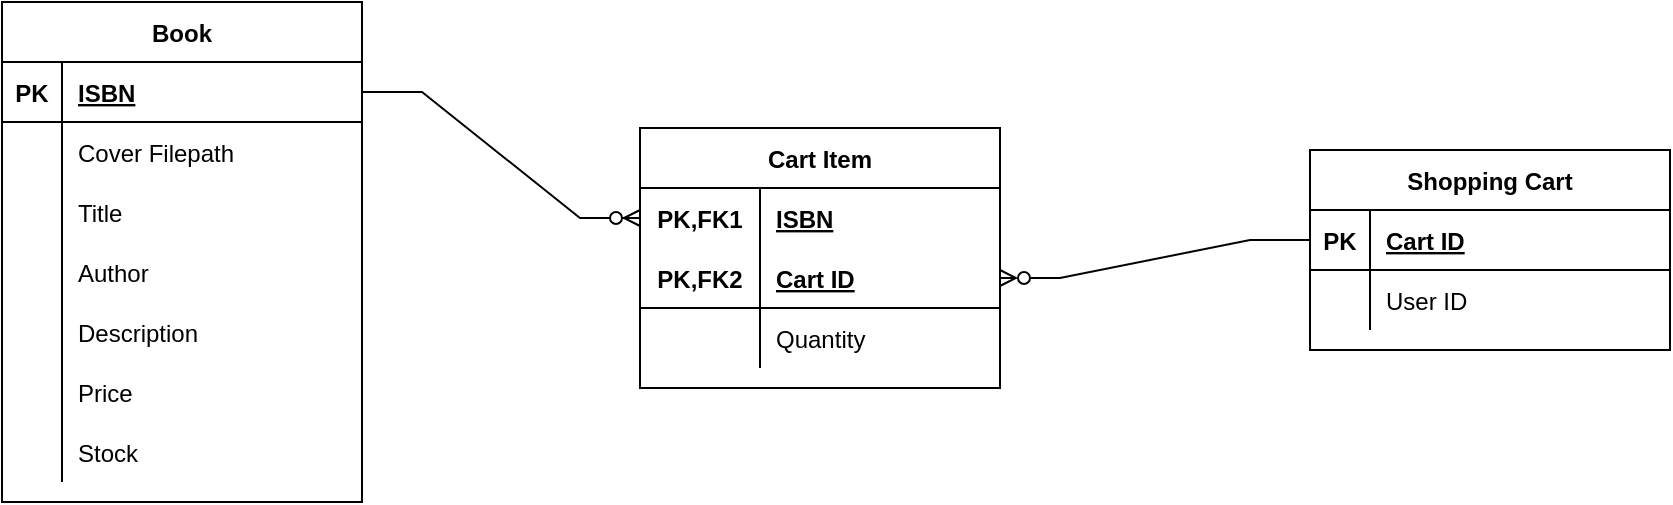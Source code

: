 <mxfile version="15.8.2" type="device" pages="2"><diagram name="spring-book" id="e56a1550-8fbb-45ad-956c-1786394a9013"><mxGraphModel dx="780" dy="1150" grid="0" gridSize="10" guides="1" tooltips="1" connect="1" arrows="1" fold="1" page="1" pageScale="1" pageWidth="1600" pageHeight="900" background="none" math="0" shadow="0"><root><mxCell id="0"/><mxCell id="1" parent="0"/><mxCell id="o6pCZXHISQ4sB0_z7VFF-1" value="Book" style="shape=table;startSize=30;container=1;collapsible=1;childLayout=tableLayout;fixedRows=1;rowLines=0;fontStyle=1;align=center;resizeLast=1;" parent="1" vertex="1"><mxGeometry x="220" y="265" width="180" height="250" as="geometry"/></mxCell><mxCell id="o6pCZXHISQ4sB0_z7VFF-2" value="" style="shape=partialRectangle;collapsible=0;dropTarget=0;pointerEvents=0;fillColor=none;top=0;left=0;bottom=1;right=0;points=[[0,0.5],[1,0.5]];portConstraint=eastwest;" parent="o6pCZXHISQ4sB0_z7VFF-1" vertex="1"><mxGeometry y="30" width="180" height="30" as="geometry"/></mxCell><mxCell id="o6pCZXHISQ4sB0_z7VFF-3" value="PK" style="shape=partialRectangle;connectable=0;fillColor=none;top=0;left=0;bottom=0;right=0;fontStyle=1;overflow=hidden;" parent="o6pCZXHISQ4sB0_z7VFF-2" vertex="1"><mxGeometry width="30" height="30" as="geometry"><mxRectangle width="30" height="30" as="alternateBounds"/></mxGeometry></mxCell><mxCell id="o6pCZXHISQ4sB0_z7VFF-4" value="ISBN" style="shape=partialRectangle;connectable=0;fillColor=none;top=0;left=0;bottom=0;right=0;align=left;spacingLeft=6;fontStyle=5;overflow=hidden;" parent="o6pCZXHISQ4sB0_z7VFF-2" vertex="1"><mxGeometry x="30" width="150" height="30" as="geometry"><mxRectangle width="150" height="30" as="alternateBounds"/></mxGeometry></mxCell><mxCell id="o6pCZXHISQ4sB0_z7VFF-5" value="" style="shape=partialRectangle;collapsible=0;dropTarget=0;pointerEvents=0;fillColor=none;top=0;left=0;bottom=0;right=0;points=[[0,0.5],[1,0.5]];portConstraint=eastwest;" parent="o6pCZXHISQ4sB0_z7VFF-1" vertex="1"><mxGeometry y="60" width="180" height="30" as="geometry"/></mxCell><mxCell id="o6pCZXHISQ4sB0_z7VFF-6" value="" style="shape=partialRectangle;connectable=0;fillColor=none;top=0;left=0;bottom=0;right=0;editable=1;overflow=hidden;" parent="o6pCZXHISQ4sB0_z7VFF-5" vertex="1"><mxGeometry width="30" height="30" as="geometry"><mxRectangle width="30" height="30" as="alternateBounds"/></mxGeometry></mxCell><mxCell id="o6pCZXHISQ4sB0_z7VFF-7" value="Cover Filepath" style="shape=partialRectangle;connectable=0;fillColor=none;top=0;left=0;bottom=0;right=0;align=left;spacingLeft=6;overflow=hidden;" parent="o6pCZXHISQ4sB0_z7VFF-5" vertex="1"><mxGeometry x="30" width="150" height="30" as="geometry"><mxRectangle width="150" height="30" as="alternateBounds"/></mxGeometry></mxCell><mxCell id="o6pCZXHISQ4sB0_z7VFF-8" value="" style="shape=partialRectangle;collapsible=0;dropTarget=0;pointerEvents=0;fillColor=none;top=0;left=0;bottom=0;right=0;points=[[0,0.5],[1,0.5]];portConstraint=eastwest;" parent="o6pCZXHISQ4sB0_z7VFF-1" vertex="1"><mxGeometry y="90" width="180" height="30" as="geometry"/></mxCell><mxCell id="o6pCZXHISQ4sB0_z7VFF-9" value="" style="shape=partialRectangle;connectable=0;fillColor=none;top=0;left=0;bottom=0;right=0;editable=1;overflow=hidden;" parent="o6pCZXHISQ4sB0_z7VFF-8" vertex="1"><mxGeometry width="30" height="30" as="geometry"><mxRectangle width="30" height="30" as="alternateBounds"/></mxGeometry></mxCell><mxCell id="o6pCZXHISQ4sB0_z7VFF-10" value="Title" style="shape=partialRectangle;connectable=0;fillColor=none;top=0;left=0;bottom=0;right=0;align=left;spacingLeft=6;overflow=hidden;" parent="o6pCZXHISQ4sB0_z7VFF-8" vertex="1"><mxGeometry x="30" width="150" height="30" as="geometry"><mxRectangle width="150" height="30" as="alternateBounds"/></mxGeometry></mxCell><mxCell id="o6pCZXHISQ4sB0_z7VFF-11" value="" style="shape=partialRectangle;collapsible=0;dropTarget=0;pointerEvents=0;fillColor=none;top=0;left=0;bottom=0;right=0;points=[[0,0.5],[1,0.5]];portConstraint=eastwest;" parent="o6pCZXHISQ4sB0_z7VFF-1" vertex="1"><mxGeometry y="120" width="180" height="30" as="geometry"/></mxCell><mxCell id="o6pCZXHISQ4sB0_z7VFF-12" value="" style="shape=partialRectangle;connectable=0;fillColor=none;top=0;left=0;bottom=0;right=0;editable=1;overflow=hidden;" parent="o6pCZXHISQ4sB0_z7VFF-11" vertex="1"><mxGeometry width="30" height="30" as="geometry"><mxRectangle width="30" height="30" as="alternateBounds"/></mxGeometry></mxCell><mxCell id="o6pCZXHISQ4sB0_z7VFF-13" value="Author" style="shape=partialRectangle;connectable=0;fillColor=none;top=0;left=0;bottom=0;right=0;align=left;spacingLeft=6;overflow=hidden;" parent="o6pCZXHISQ4sB0_z7VFF-11" vertex="1"><mxGeometry x="30" width="150" height="30" as="geometry"><mxRectangle width="150" height="30" as="alternateBounds"/></mxGeometry></mxCell><mxCell id="o6pCZXHISQ4sB0_z7VFF-29" style="shape=partialRectangle;collapsible=0;dropTarget=0;pointerEvents=0;fillColor=none;top=0;left=0;bottom=0;right=0;points=[[0,0.5],[1,0.5]];portConstraint=eastwest;" parent="o6pCZXHISQ4sB0_z7VFF-1" vertex="1"><mxGeometry y="150" width="180" height="30" as="geometry"/></mxCell><mxCell id="o6pCZXHISQ4sB0_z7VFF-30" style="shape=partialRectangle;connectable=0;fillColor=none;top=0;left=0;bottom=0;right=0;editable=1;overflow=hidden;" parent="o6pCZXHISQ4sB0_z7VFF-29" vertex="1"><mxGeometry width="30" height="30" as="geometry"><mxRectangle width="30" height="30" as="alternateBounds"/></mxGeometry></mxCell><mxCell id="o6pCZXHISQ4sB0_z7VFF-31" value="Description" style="shape=partialRectangle;connectable=0;fillColor=none;top=0;left=0;bottom=0;right=0;align=left;spacingLeft=6;overflow=hidden;" parent="o6pCZXHISQ4sB0_z7VFF-29" vertex="1"><mxGeometry x="30" width="150" height="30" as="geometry"><mxRectangle width="150" height="30" as="alternateBounds"/></mxGeometry></mxCell><mxCell id="o6pCZXHISQ4sB0_z7VFF-32" style="shape=partialRectangle;collapsible=0;dropTarget=0;pointerEvents=0;fillColor=none;top=0;left=0;bottom=0;right=0;points=[[0,0.5],[1,0.5]];portConstraint=eastwest;" parent="o6pCZXHISQ4sB0_z7VFF-1" vertex="1"><mxGeometry y="180" width="180" height="30" as="geometry"/></mxCell><mxCell id="o6pCZXHISQ4sB0_z7VFF-33" style="shape=partialRectangle;connectable=0;fillColor=none;top=0;left=0;bottom=0;right=0;editable=1;overflow=hidden;" parent="o6pCZXHISQ4sB0_z7VFF-32" vertex="1"><mxGeometry width="30" height="30" as="geometry"><mxRectangle width="30" height="30" as="alternateBounds"/></mxGeometry></mxCell><mxCell id="o6pCZXHISQ4sB0_z7VFF-34" value="Price" style="shape=partialRectangle;connectable=0;fillColor=none;top=0;left=0;bottom=0;right=0;align=left;spacingLeft=6;overflow=hidden;" parent="o6pCZXHISQ4sB0_z7VFF-32" vertex="1"><mxGeometry x="30" width="150" height="30" as="geometry"><mxRectangle width="150" height="30" as="alternateBounds"/></mxGeometry></mxCell><mxCell id="lQhTTB0ipAXv2JqQnWL4-1" style="shape=partialRectangle;collapsible=0;dropTarget=0;pointerEvents=0;fillColor=none;top=0;left=0;bottom=0;right=0;points=[[0,0.5],[1,0.5]];portConstraint=eastwest;" parent="o6pCZXHISQ4sB0_z7VFF-1" vertex="1"><mxGeometry y="210" width="180" height="30" as="geometry"/></mxCell><mxCell id="lQhTTB0ipAXv2JqQnWL4-2" style="shape=partialRectangle;connectable=0;fillColor=none;top=0;left=0;bottom=0;right=0;editable=1;overflow=hidden;" parent="lQhTTB0ipAXv2JqQnWL4-1" vertex="1"><mxGeometry width="30" height="30" as="geometry"><mxRectangle width="30" height="30" as="alternateBounds"/></mxGeometry></mxCell><mxCell id="lQhTTB0ipAXv2JqQnWL4-3" value="Stock" style="shape=partialRectangle;connectable=0;fillColor=none;top=0;left=0;bottom=0;right=0;align=left;spacingLeft=6;overflow=hidden;" parent="lQhTTB0ipAXv2JqQnWL4-1" vertex="1"><mxGeometry x="30" width="150" height="30" as="geometry"><mxRectangle width="150" height="30" as="alternateBounds"/></mxGeometry></mxCell><mxCell id="lQhTTB0ipAXv2JqQnWL4-7" value="Cart Item" style="shape=table;startSize=30;container=1;collapsible=1;childLayout=tableLayout;fixedRows=1;rowLines=0;fontStyle=1;align=center;resizeLast=1;" parent="1" vertex="1"><mxGeometry x="539" y="328" width="180" height="130" as="geometry"/></mxCell><mxCell id="lQhTTB0ipAXv2JqQnWL4-8" value="" style="shape=partialRectangle;collapsible=0;dropTarget=0;pointerEvents=0;fillColor=none;top=0;left=0;bottom=0;right=0;points=[[0,0.5],[1,0.5]];portConstraint=eastwest;" parent="lQhTTB0ipAXv2JqQnWL4-7" vertex="1"><mxGeometry y="30" width="180" height="30" as="geometry"/></mxCell><mxCell id="lQhTTB0ipAXv2JqQnWL4-9" value="PK,FK1" style="shape=partialRectangle;connectable=0;fillColor=none;top=0;left=0;bottom=0;right=0;fontStyle=1;overflow=hidden;" parent="lQhTTB0ipAXv2JqQnWL4-8" vertex="1"><mxGeometry width="60" height="30" as="geometry"><mxRectangle width="60" height="30" as="alternateBounds"/></mxGeometry></mxCell><mxCell id="lQhTTB0ipAXv2JqQnWL4-10" value="ISBN" style="shape=partialRectangle;connectable=0;fillColor=none;top=0;left=0;bottom=0;right=0;align=left;spacingLeft=6;fontStyle=5;overflow=hidden;" parent="lQhTTB0ipAXv2JqQnWL4-8" vertex="1"><mxGeometry x="60" width="120" height="30" as="geometry"><mxRectangle width="120" height="30" as="alternateBounds"/></mxGeometry></mxCell><mxCell id="lQhTTB0ipAXv2JqQnWL4-11" value="" style="shape=partialRectangle;collapsible=0;dropTarget=0;pointerEvents=0;fillColor=none;top=0;left=0;bottom=1;right=0;points=[[0,0.5],[1,0.5]];portConstraint=eastwest;" parent="lQhTTB0ipAXv2JqQnWL4-7" vertex="1"><mxGeometry y="60" width="180" height="30" as="geometry"/></mxCell><mxCell id="lQhTTB0ipAXv2JqQnWL4-12" value="PK,FK2" style="shape=partialRectangle;connectable=0;fillColor=none;top=0;left=0;bottom=0;right=0;fontStyle=1;overflow=hidden;" parent="lQhTTB0ipAXv2JqQnWL4-11" vertex="1"><mxGeometry width="60" height="30" as="geometry"><mxRectangle width="60" height="30" as="alternateBounds"/></mxGeometry></mxCell><mxCell id="lQhTTB0ipAXv2JqQnWL4-13" value="Cart ID" style="shape=partialRectangle;connectable=0;fillColor=none;top=0;left=0;bottom=0;right=0;align=left;spacingLeft=6;fontStyle=5;overflow=hidden;" parent="lQhTTB0ipAXv2JqQnWL4-11" vertex="1"><mxGeometry x="60" width="120" height="30" as="geometry"><mxRectangle width="120" height="30" as="alternateBounds"/></mxGeometry></mxCell><mxCell id="lQhTTB0ipAXv2JqQnWL4-14" value="" style="shape=partialRectangle;collapsible=0;dropTarget=0;pointerEvents=0;fillColor=none;top=0;left=0;bottom=0;right=0;points=[[0,0.5],[1,0.5]];portConstraint=eastwest;" parent="lQhTTB0ipAXv2JqQnWL4-7" vertex="1"><mxGeometry y="90" width="180" height="30" as="geometry"/></mxCell><mxCell id="lQhTTB0ipAXv2JqQnWL4-15" value="" style="shape=partialRectangle;connectable=0;fillColor=none;top=0;left=0;bottom=0;right=0;editable=1;overflow=hidden;" parent="lQhTTB0ipAXv2JqQnWL4-14" vertex="1"><mxGeometry width="60" height="30" as="geometry"><mxRectangle width="60" height="30" as="alternateBounds"/></mxGeometry></mxCell><mxCell id="lQhTTB0ipAXv2JqQnWL4-16" value="Quantity" style="shape=partialRectangle;connectable=0;fillColor=none;top=0;left=0;bottom=0;right=0;align=left;spacingLeft=6;overflow=hidden;" parent="lQhTTB0ipAXv2JqQnWL4-14" vertex="1"><mxGeometry x="60" width="120" height="30" as="geometry"><mxRectangle width="120" height="30" as="alternateBounds"/></mxGeometry></mxCell><mxCell id="lQhTTB0ipAXv2JqQnWL4-20" value="Shopping Cart" style="shape=table;startSize=30;container=1;collapsible=1;childLayout=tableLayout;fixedRows=1;rowLines=0;fontStyle=1;align=center;resizeLast=1;" parent="1" vertex="1"><mxGeometry x="874" y="339" width="180" height="100" as="geometry"/></mxCell><mxCell id="lQhTTB0ipAXv2JqQnWL4-21" value="" style="shape=partialRectangle;collapsible=0;dropTarget=0;pointerEvents=0;fillColor=none;top=0;left=0;bottom=1;right=0;points=[[0,0.5],[1,0.5]];portConstraint=eastwest;" parent="lQhTTB0ipAXv2JqQnWL4-20" vertex="1"><mxGeometry y="30" width="180" height="30" as="geometry"/></mxCell><mxCell id="lQhTTB0ipAXv2JqQnWL4-22" value="PK" style="shape=partialRectangle;connectable=0;fillColor=none;top=0;left=0;bottom=0;right=0;fontStyle=1;overflow=hidden;" parent="lQhTTB0ipAXv2JqQnWL4-21" vertex="1"><mxGeometry width="30" height="30" as="geometry"><mxRectangle width="30" height="30" as="alternateBounds"/></mxGeometry></mxCell><mxCell id="lQhTTB0ipAXv2JqQnWL4-23" value="Cart ID" style="shape=partialRectangle;connectable=0;fillColor=none;top=0;left=0;bottom=0;right=0;align=left;spacingLeft=6;fontStyle=5;overflow=hidden;" parent="lQhTTB0ipAXv2JqQnWL4-21" vertex="1"><mxGeometry x="30" width="150" height="30" as="geometry"><mxRectangle width="150" height="30" as="alternateBounds"/></mxGeometry></mxCell><mxCell id="lQhTTB0ipAXv2JqQnWL4-24" value="" style="shape=partialRectangle;collapsible=0;dropTarget=0;pointerEvents=0;fillColor=none;top=0;left=0;bottom=0;right=0;points=[[0,0.5],[1,0.5]];portConstraint=eastwest;" parent="lQhTTB0ipAXv2JqQnWL4-20" vertex="1"><mxGeometry y="60" width="180" height="30" as="geometry"/></mxCell><mxCell id="lQhTTB0ipAXv2JqQnWL4-25" value="" style="shape=partialRectangle;connectable=0;fillColor=none;top=0;left=0;bottom=0;right=0;editable=1;overflow=hidden;" parent="lQhTTB0ipAXv2JqQnWL4-24" vertex="1"><mxGeometry width="30" height="30" as="geometry"><mxRectangle width="30" height="30" as="alternateBounds"/></mxGeometry></mxCell><mxCell id="lQhTTB0ipAXv2JqQnWL4-26" value="User ID" style="shape=partialRectangle;connectable=0;fillColor=none;top=0;left=0;bottom=0;right=0;align=left;spacingLeft=6;overflow=hidden;" parent="lQhTTB0ipAXv2JqQnWL4-24" vertex="1"><mxGeometry x="30" width="150" height="30" as="geometry"><mxRectangle width="150" height="30" as="alternateBounds"/></mxGeometry></mxCell><mxCell id="lQhTTB0ipAXv2JqQnWL4-33" value="" style="edgeStyle=entityRelationEdgeStyle;fontSize=12;html=1;endArrow=ERzeroToMany;endFill=1;rounded=0;exitX=1;exitY=0.5;exitDx=0;exitDy=0;entryX=0;entryY=0.5;entryDx=0;entryDy=0;" parent="1" source="o6pCZXHISQ4sB0_z7VFF-2" target="lQhTTB0ipAXv2JqQnWL4-8" edge="1"><mxGeometry width="100" height="100" relative="1" as="geometry"><mxPoint x="684" y="509" as="sourcePoint"/><mxPoint x="784" y="409" as="targetPoint"/></mxGeometry></mxCell><mxCell id="lQhTTB0ipAXv2JqQnWL4-34" value="" style="edgeStyle=entityRelationEdgeStyle;fontSize=12;html=1;endArrow=none;endFill=0;rounded=0;startArrow=ERzeroToMany;startFill=0;entryX=0;entryY=0.5;entryDx=0;entryDy=0;exitX=1;exitY=0.5;exitDx=0;exitDy=0;" parent="1" source="lQhTTB0ipAXv2JqQnWL4-11" target="lQhTTB0ipAXv2JqQnWL4-21" edge="1"><mxGeometry width="100" height="100" relative="1" as="geometry"><mxPoint x="684" y="509" as="sourcePoint"/><mxPoint x="784" y="409" as="targetPoint"/></mxGeometry></mxCell></root></mxGraphModel></diagram><diagram id="nk0O4QRH8x8RK_E5AD_c" name="Page-2"><mxGraphModel dx="946" dy="621" grid="0" gridSize="10" guides="1" tooltips="1" connect="1" arrows="1" fold="1" page="1" pageScale="1" pageWidth="1600" pageHeight="900" math="0" shadow="0"><root><mxCell id="fe5-9f7oimG2JxlpCy5m-0"/><mxCell id="fe5-9f7oimG2JxlpCy5m-1" parent="fe5-9f7oimG2JxlpCy5m-0"/></root></mxGraphModel></diagram></mxfile>